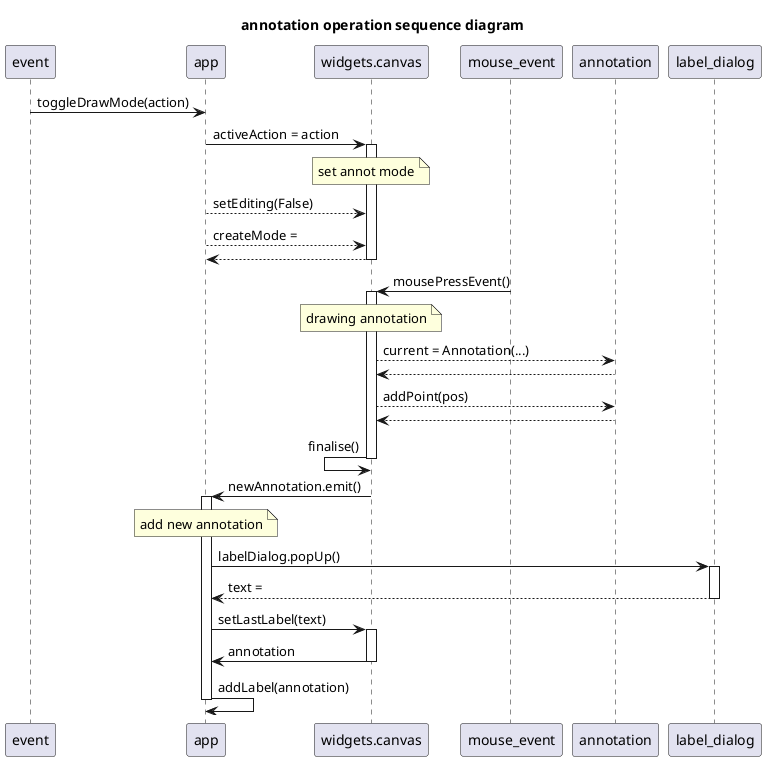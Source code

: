 @startuml
title annotation operation sequence diagram

event -> app : toggleDrawMode(action)

app -> widgets.canvas ++ : activeAction = action
note over widgets.canvas : set annot mode
app --> widgets.canvas : setEditing(False)
app --> widgets.canvas : createMode = 
app <-- widgets.canvas --

mouse_event -> widgets.canvas ++: mousePressEvent()
note over widgets.canvas : drawing annotation
widgets.canvas --> annotation : current = Annotation(...)
widgets.canvas <-- annotation : 
widgets.canvas --> annotation : addPoint(pos)
widgets.canvas <-- annotation

widgets.canvas <- widgets.canvas -- : finalise()

app <- widgets.canvas ++ : newAnnotation.emit()

note over app : add new annotation

app -> label_dialog ++ : labelDialog.popUp()
app <-- label_dialog -- : text = 

app -> widgets.canvas ++ : setLastLabel(text)
app <- widgets.canvas -- : annotation

app -> app -- : addLabel(annotation)


@enduml
